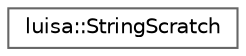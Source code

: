 digraph "类继承关系图"
{
 // LATEX_PDF_SIZE
  bgcolor="transparent";
  edge [fontname=Helvetica,fontsize=10,labelfontname=Helvetica,labelfontsize=10];
  node [fontname=Helvetica,fontsize=10,shape=box,height=0.2,width=0.4];
  rankdir="LR";
  Node0 [id="Node000000",label="luisa::StringScratch",height=0.2,width=0.4,color="grey40", fillcolor="white", style="filled",URL="$classluisa_1_1_string_scratch.html",tooltip=" "];
}
